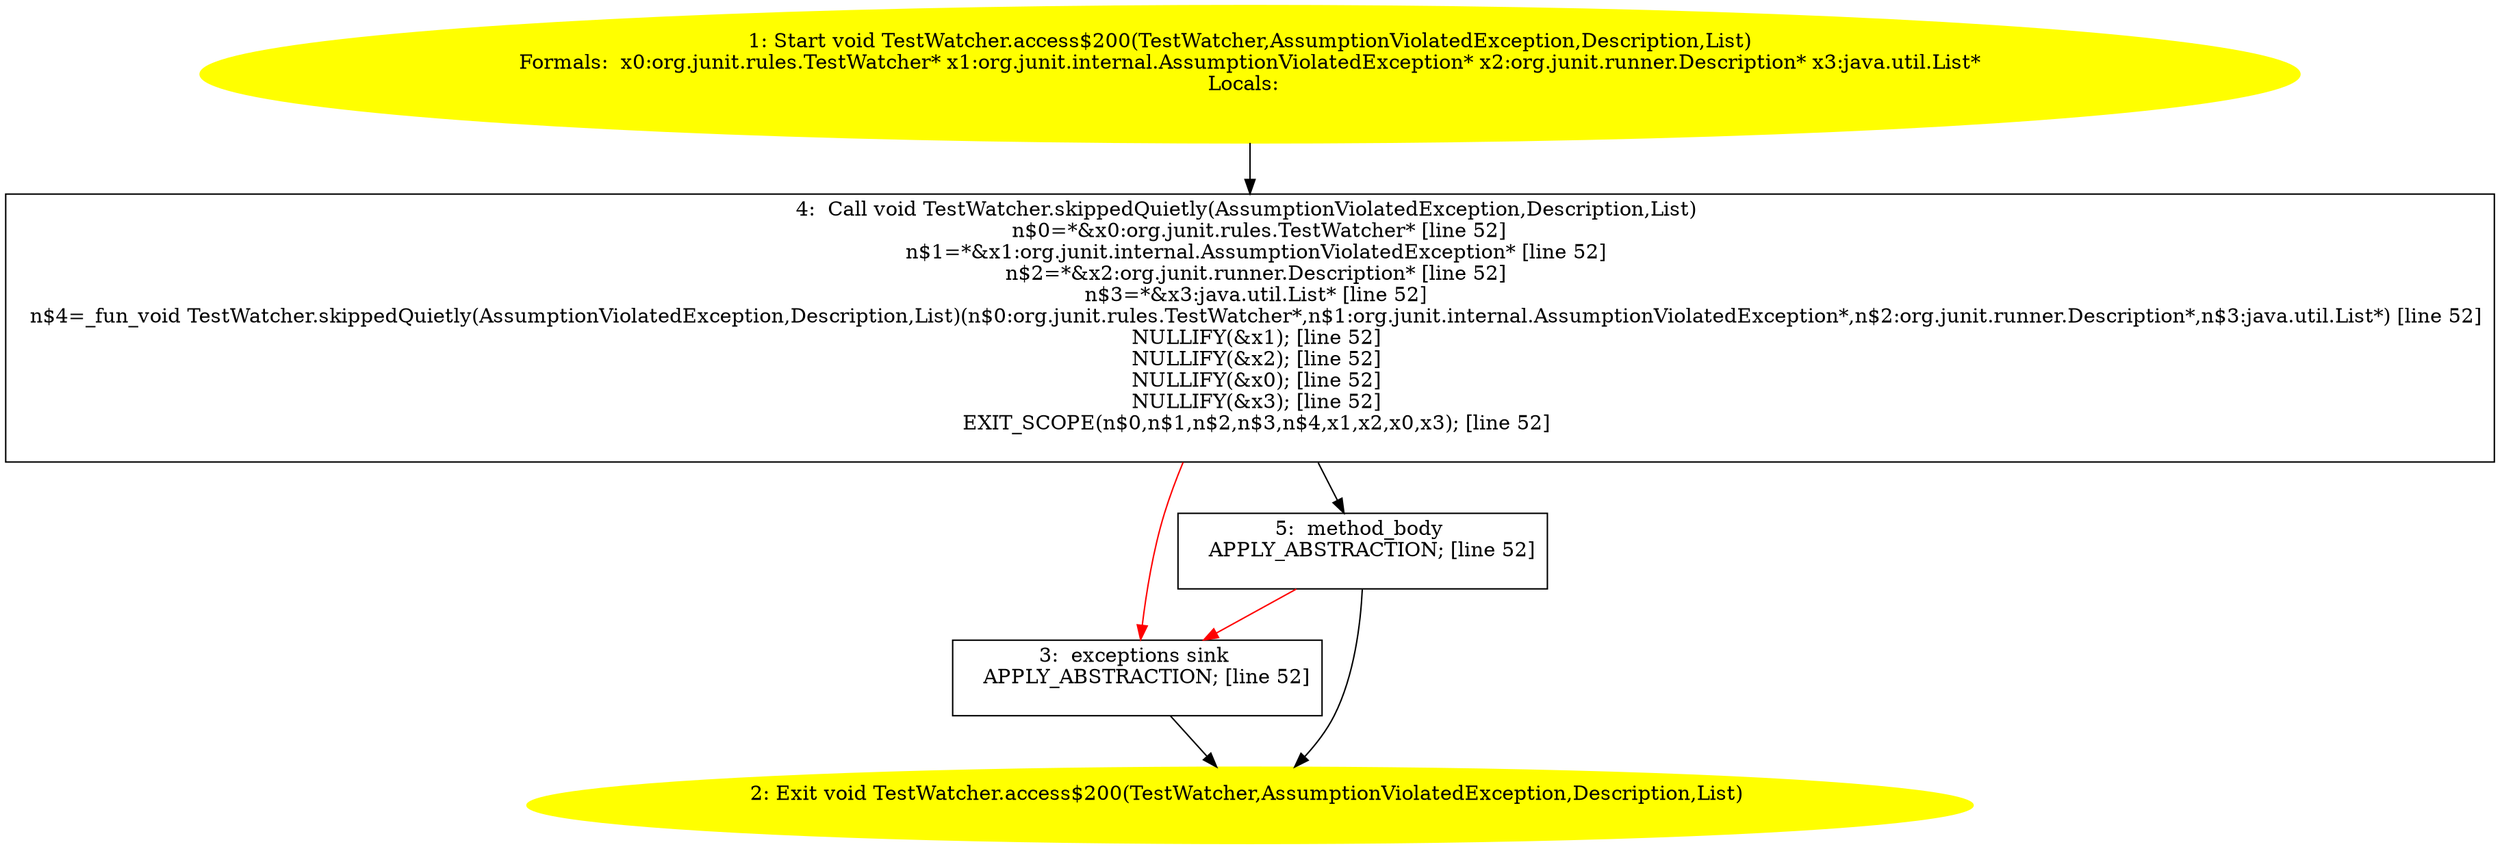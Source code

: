 /* @generated */
digraph cfg {
"org.junit.rules.TestWatcher.access$200(org.junit.rules.TestWatcher,org.junit.internal.AssumptionViol.8469b3ca7895d83d1fc358628f27ccca_1" [label="1: Start void TestWatcher.access$200(TestWatcher,AssumptionViolatedException,Description,List)\nFormals:  x0:org.junit.rules.TestWatcher* x1:org.junit.internal.AssumptionViolatedException* x2:org.junit.runner.Description* x3:java.util.List*\nLocals:  \n  " color=yellow style=filled]
	

	 "org.junit.rules.TestWatcher.access$200(org.junit.rules.TestWatcher,org.junit.internal.AssumptionViol.8469b3ca7895d83d1fc358628f27ccca_1" -> "org.junit.rules.TestWatcher.access$200(org.junit.rules.TestWatcher,org.junit.internal.AssumptionViol.8469b3ca7895d83d1fc358628f27ccca_4" ;
"org.junit.rules.TestWatcher.access$200(org.junit.rules.TestWatcher,org.junit.internal.AssumptionViol.8469b3ca7895d83d1fc358628f27ccca_2" [label="2: Exit void TestWatcher.access$200(TestWatcher,AssumptionViolatedException,Description,List) \n  " color=yellow style=filled]
	

"org.junit.rules.TestWatcher.access$200(org.junit.rules.TestWatcher,org.junit.internal.AssumptionViol.8469b3ca7895d83d1fc358628f27ccca_3" [label="3:  exceptions sink \n   APPLY_ABSTRACTION; [line 52]\n " shape="box"]
	

	 "org.junit.rules.TestWatcher.access$200(org.junit.rules.TestWatcher,org.junit.internal.AssumptionViol.8469b3ca7895d83d1fc358628f27ccca_3" -> "org.junit.rules.TestWatcher.access$200(org.junit.rules.TestWatcher,org.junit.internal.AssumptionViol.8469b3ca7895d83d1fc358628f27ccca_2" ;
"org.junit.rules.TestWatcher.access$200(org.junit.rules.TestWatcher,org.junit.internal.AssumptionViol.8469b3ca7895d83d1fc358628f27ccca_4" [label="4:  Call void TestWatcher.skippedQuietly(AssumptionViolatedException,Description,List) \n   n$0=*&x0:org.junit.rules.TestWatcher* [line 52]\n  n$1=*&x1:org.junit.internal.AssumptionViolatedException* [line 52]\n  n$2=*&x2:org.junit.runner.Description* [line 52]\n  n$3=*&x3:java.util.List* [line 52]\n  n$4=_fun_void TestWatcher.skippedQuietly(AssumptionViolatedException,Description,List)(n$0:org.junit.rules.TestWatcher*,n$1:org.junit.internal.AssumptionViolatedException*,n$2:org.junit.runner.Description*,n$3:java.util.List*) [line 52]\n  NULLIFY(&x1); [line 52]\n  NULLIFY(&x2); [line 52]\n  NULLIFY(&x0); [line 52]\n  NULLIFY(&x3); [line 52]\n  EXIT_SCOPE(n$0,n$1,n$2,n$3,n$4,x1,x2,x0,x3); [line 52]\n " shape="box"]
	

	 "org.junit.rules.TestWatcher.access$200(org.junit.rules.TestWatcher,org.junit.internal.AssumptionViol.8469b3ca7895d83d1fc358628f27ccca_4" -> "org.junit.rules.TestWatcher.access$200(org.junit.rules.TestWatcher,org.junit.internal.AssumptionViol.8469b3ca7895d83d1fc358628f27ccca_5" ;
	 "org.junit.rules.TestWatcher.access$200(org.junit.rules.TestWatcher,org.junit.internal.AssumptionViol.8469b3ca7895d83d1fc358628f27ccca_4" -> "org.junit.rules.TestWatcher.access$200(org.junit.rules.TestWatcher,org.junit.internal.AssumptionViol.8469b3ca7895d83d1fc358628f27ccca_3" [color="red" ];
"org.junit.rules.TestWatcher.access$200(org.junit.rules.TestWatcher,org.junit.internal.AssumptionViol.8469b3ca7895d83d1fc358628f27ccca_5" [label="5:  method_body \n   APPLY_ABSTRACTION; [line 52]\n " shape="box"]
	

	 "org.junit.rules.TestWatcher.access$200(org.junit.rules.TestWatcher,org.junit.internal.AssumptionViol.8469b3ca7895d83d1fc358628f27ccca_5" -> "org.junit.rules.TestWatcher.access$200(org.junit.rules.TestWatcher,org.junit.internal.AssumptionViol.8469b3ca7895d83d1fc358628f27ccca_2" ;
	 "org.junit.rules.TestWatcher.access$200(org.junit.rules.TestWatcher,org.junit.internal.AssumptionViol.8469b3ca7895d83d1fc358628f27ccca_5" -> "org.junit.rules.TestWatcher.access$200(org.junit.rules.TestWatcher,org.junit.internal.AssumptionViol.8469b3ca7895d83d1fc358628f27ccca_3" [color="red" ];
}

